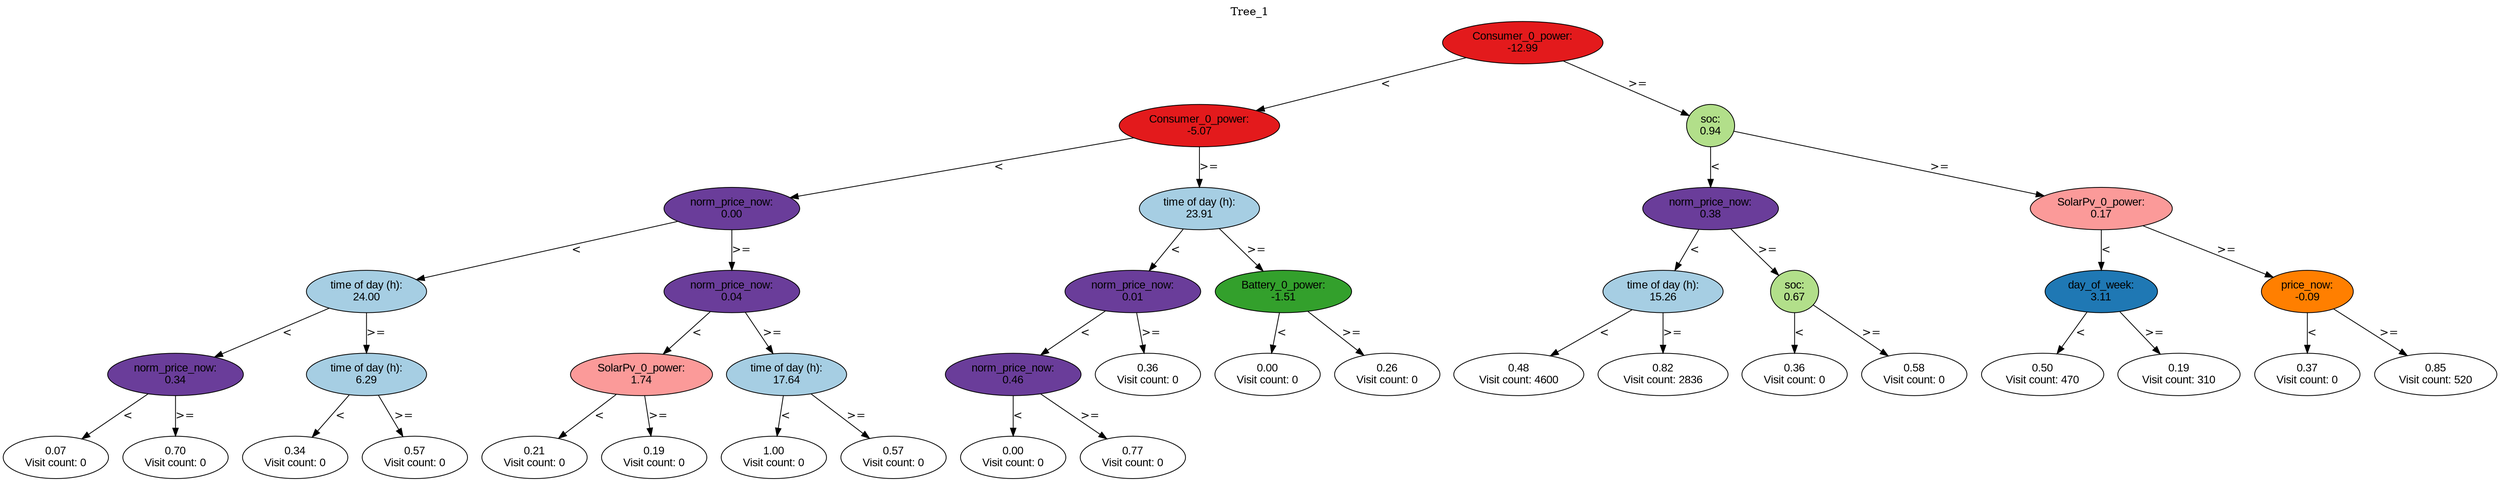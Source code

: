 digraph BST {
    node [fontname="Arial" style=filled colorscheme=paired12];
    0 [ label = "Consumer_0_power:
-12.99" fillcolor=6];
    1 [ label = "Consumer_0_power:
-5.07" fillcolor=6];
    2 [ label = "norm_price_now:
0.00" fillcolor=10];
    3 [ label = "time of day (h):
24.00" fillcolor=1];
    4 [ label = "norm_price_now:
0.34" fillcolor=10];
    5 [ label = "0.07
Visit count: 0" fillcolor=white];
    6 [ label = "0.70
Visit count: 0" fillcolor=white];
    7 [ label = "time of day (h):
6.29" fillcolor=1];
    8 [ label = "0.34
Visit count: 0" fillcolor=white];
    9 [ label = "0.57
Visit count: 0" fillcolor=white];
    10 [ label = "norm_price_now:
0.04" fillcolor=10];
    11 [ label = "SolarPv_0_power:
1.74" fillcolor=5];
    12 [ label = "0.21
Visit count: 0" fillcolor=white];
    13 [ label = "0.19
Visit count: 0" fillcolor=white];
    14 [ label = "time of day (h):
17.64" fillcolor=1];
    15 [ label = "1.00
Visit count: 0" fillcolor=white];
    16 [ label = "0.57
Visit count: 0" fillcolor=white];
    17 [ label = "time of day (h):
23.91" fillcolor=1];
    18 [ label = "norm_price_now:
0.01" fillcolor=10];
    19 [ label = "norm_price_now:
0.46" fillcolor=10];
    20 [ label = "0.00
Visit count: 0" fillcolor=white];
    21 [ label = "0.77
Visit count: 0" fillcolor=white];
    22 [ label = "0.36
Visit count: 0" fillcolor=white];
    23 [ label = "Battery_0_power:
-1.51" fillcolor=4];
    24 [ label = "0.00
Visit count: 0" fillcolor=white];
    25 [ label = "0.26
Visit count: 0" fillcolor=white];
    26 [ label = "soc:
0.94" fillcolor=3];
    27 [ label = "norm_price_now:
0.38" fillcolor=10];
    28 [ label = "time of day (h):
15.26" fillcolor=1];
    29 [ label = "0.48
Visit count: 4600" fillcolor=white];
    30 [ label = "0.82
Visit count: 2836" fillcolor=white];
    31 [ label = "soc:
0.67" fillcolor=3];
    32 [ label = "0.36
Visit count: 0" fillcolor=white];
    33 [ label = "0.58
Visit count: 0" fillcolor=white];
    34 [ label = "SolarPv_0_power:
0.17" fillcolor=5];
    35 [ label = "day_of_week:
3.11" fillcolor=2];
    36 [ label = "0.50
Visit count: 470" fillcolor=white];
    37 [ label = "0.19
Visit count: 310" fillcolor=white];
    38 [ label = "price_now:
-0.09" fillcolor=8];
    39 [ label = "0.37
Visit count: 0" fillcolor=white];
    40 [ label = "0.85
Visit count: 520" fillcolor=white];

    0  -> 1[ label = "<"];
    0  -> 26[ label = ">="];
    1  -> 2[ label = "<"];
    1  -> 17[ label = ">="];
    2  -> 3[ label = "<"];
    2  -> 10[ label = ">="];
    3  -> 4[ label = "<"];
    3  -> 7[ label = ">="];
    4  -> 5[ label = "<"];
    4  -> 6[ label = ">="];
    7  -> 8[ label = "<"];
    7  -> 9[ label = ">="];
    10  -> 11[ label = "<"];
    10  -> 14[ label = ">="];
    11  -> 12[ label = "<"];
    11  -> 13[ label = ">="];
    14  -> 15[ label = "<"];
    14  -> 16[ label = ">="];
    17  -> 18[ label = "<"];
    17  -> 23[ label = ">="];
    18  -> 19[ label = "<"];
    18  -> 22[ label = ">="];
    19  -> 20[ label = "<"];
    19  -> 21[ label = ">="];
    23  -> 24[ label = "<"];
    23  -> 25[ label = ">="];
    26  -> 27[ label = "<"];
    26  -> 34[ label = ">="];
    27  -> 28[ label = "<"];
    27  -> 31[ label = ">="];
    28  -> 29[ label = "<"];
    28  -> 30[ label = ">="];
    31  -> 32[ label = "<"];
    31  -> 33[ label = ">="];
    34  -> 35[ label = "<"];
    34  -> 38[ label = ">="];
    35  -> 36[ label = "<"];
    35  -> 37[ label = ">="];
    38  -> 39[ label = "<"];
    38  -> 40[ label = ">="];

    labelloc="t";
    label="Tree_1";
}